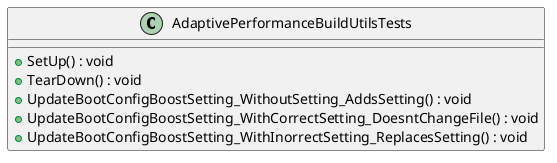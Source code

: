 @startuml
class AdaptivePerformanceBuildUtilsTests {
    + SetUp() : void
    + TearDown() : void
    + UpdateBootConfigBoostSetting_WithoutSetting_AddsSetting() : void
    + UpdateBootConfigBoostSetting_WithCorrectSetting_DoesntChangeFile() : void
    + UpdateBootConfigBoostSetting_WithInorrectSetting_ReplacesSetting() : void
}
@enduml

